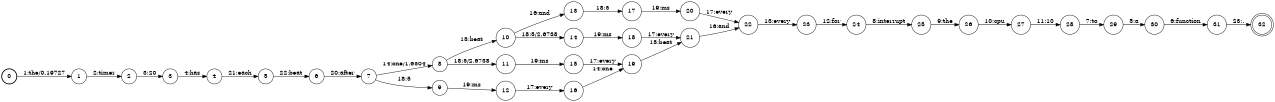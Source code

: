 digraph FST {
rankdir = LR;
size = "8.5,11";
label = "";
center = 1;
orientation = Portrait;
ranksep = "0.4";
nodesep = "0.25";
0 [label = "0", shape = circle, style = bold, fontsize = 14]
	0 -> 1 [label = "1:the/0.19727", fontsize = 14];
1 [label = "1", shape = circle, style = solid, fontsize = 14]
	1 -> 2 [label = "2:timer", fontsize = 14];
2 [label = "2", shape = circle, style = solid, fontsize = 14]
	2 -> 3 [label = "3:20", fontsize = 14];
3 [label = "3", shape = circle, style = solid, fontsize = 14]
	3 -> 4 [label = "4:has", fontsize = 14];
4 [label = "4", shape = circle, style = solid, fontsize = 14]
	4 -> 5 [label = "21:each", fontsize = 14];
5 [label = "5", shape = circle, style = solid, fontsize = 14]
	5 -> 6 [label = "22:beat", fontsize = 14];
6 [label = "6", shape = circle, style = solid, fontsize = 14]
	6 -> 7 [label = "20:after", fontsize = 14];
7 [label = "7", shape = circle, style = solid, fontsize = 14]
	7 -> 8 [label = "14:one/1.6504", fontsize = 14];
	7 -> 9 [label = "18:5", fontsize = 14];
8 [label = "8", shape = circle, style = solid, fontsize = 14]
	8 -> 11 [label = "18:5/2.6738", fontsize = 14];
	8 -> 10 [label = "15:beat", fontsize = 14];
9 [label = "9", shape = circle, style = solid, fontsize = 14]
	9 -> 12 [label = "19:ms", fontsize = 14];
10 [label = "10", shape = circle, style = solid, fontsize = 14]
	10 -> 13 [label = "16:and", fontsize = 14];
	10 -> 14 [label = "18:5/2.6738", fontsize = 14];
11 [label = "11", shape = circle, style = solid, fontsize = 14]
	11 -> 15 [label = "19:ms", fontsize = 14];
12 [label = "12", shape = circle, style = solid, fontsize = 14]
	12 -> 16 [label = "17:every", fontsize = 14];
13 [label = "13", shape = circle, style = solid, fontsize = 14]
	13 -> 17 [label = "18:5", fontsize = 14];
14 [label = "14", shape = circle, style = solid, fontsize = 14]
	14 -> 18 [label = "19:ms", fontsize = 14];
15 [label = "15", shape = circle, style = solid, fontsize = 14]
	15 -> 19 [label = "17:every", fontsize = 14];
16 [label = "16", shape = circle, style = solid, fontsize = 14]
	16 -> 19 [label = "14:one", fontsize = 14];
17 [label = "17", shape = circle, style = solid, fontsize = 14]
	17 -> 20 [label = "19:ms", fontsize = 14];
18 [label = "18", shape = circle, style = solid, fontsize = 14]
	18 -> 21 [label = "17:every", fontsize = 14];
19 [label = "19", shape = circle, style = solid, fontsize = 14]
	19 -> 21 [label = "15:beat", fontsize = 14];
20 [label = "20", shape = circle, style = solid, fontsize = 14]
	20 -> 22 [label = "17:every", fontsize = 14];
21 [label = "21", shape = circle, style = solid, fontsize = 14]
	21 -> 22 [label = "16:and", fontsize = 14];
22 [label = "22", shape = circle, style = solid, fontsize = 14]
	22 -> 23 [label = "13:every", fontsize = 14];
23 [label = "23", shape = circle, style = solid, fontsize = 14]
	23 -> 24 [label = "12:for", fontsize = 14];
24 [label = "24", shape = circle, style = solid, fontsize = 14]
	24 -> 25 [label = "8:interrupt", fontsize = 14];
25 [label = "25", shape = circle, style = solid, fontsize = 14]
	25 -> 26 [label = "9:the", fontsize = 14];
26 [label = "26", shape = circle, style = solid, fontsize = 14]
	26 -> 27 [label = "10:cpu", fontsize = 14];
27 [label = "27", shape = circle, style = solid, fontsize = 14]
	27 -> 28 [label = "11:10", fontsize = 14];
28 [label = "28", shape = circle, style = solid, fontsize = 14]
	28 -> 29 [label = "7:to", fontsize = 14];
29 [label = "29", shape = circle, style = solid, fontsize = 14]
	29 -> 30 [label = "5:a", fontsize = 14];
30 [label = "30", shape = circle, style = solid, fontsize = 14]
	30 -> 31 [label = "6:function", fontsize = 14];
31 [label = "31", shape = circle, style = solid, fontsize = 14]
	31 -> 32 [label = "23:.", fontsize = 14];
32 [label = "32", shape = doublecircle, style = solid, fontsize = 14]
}

